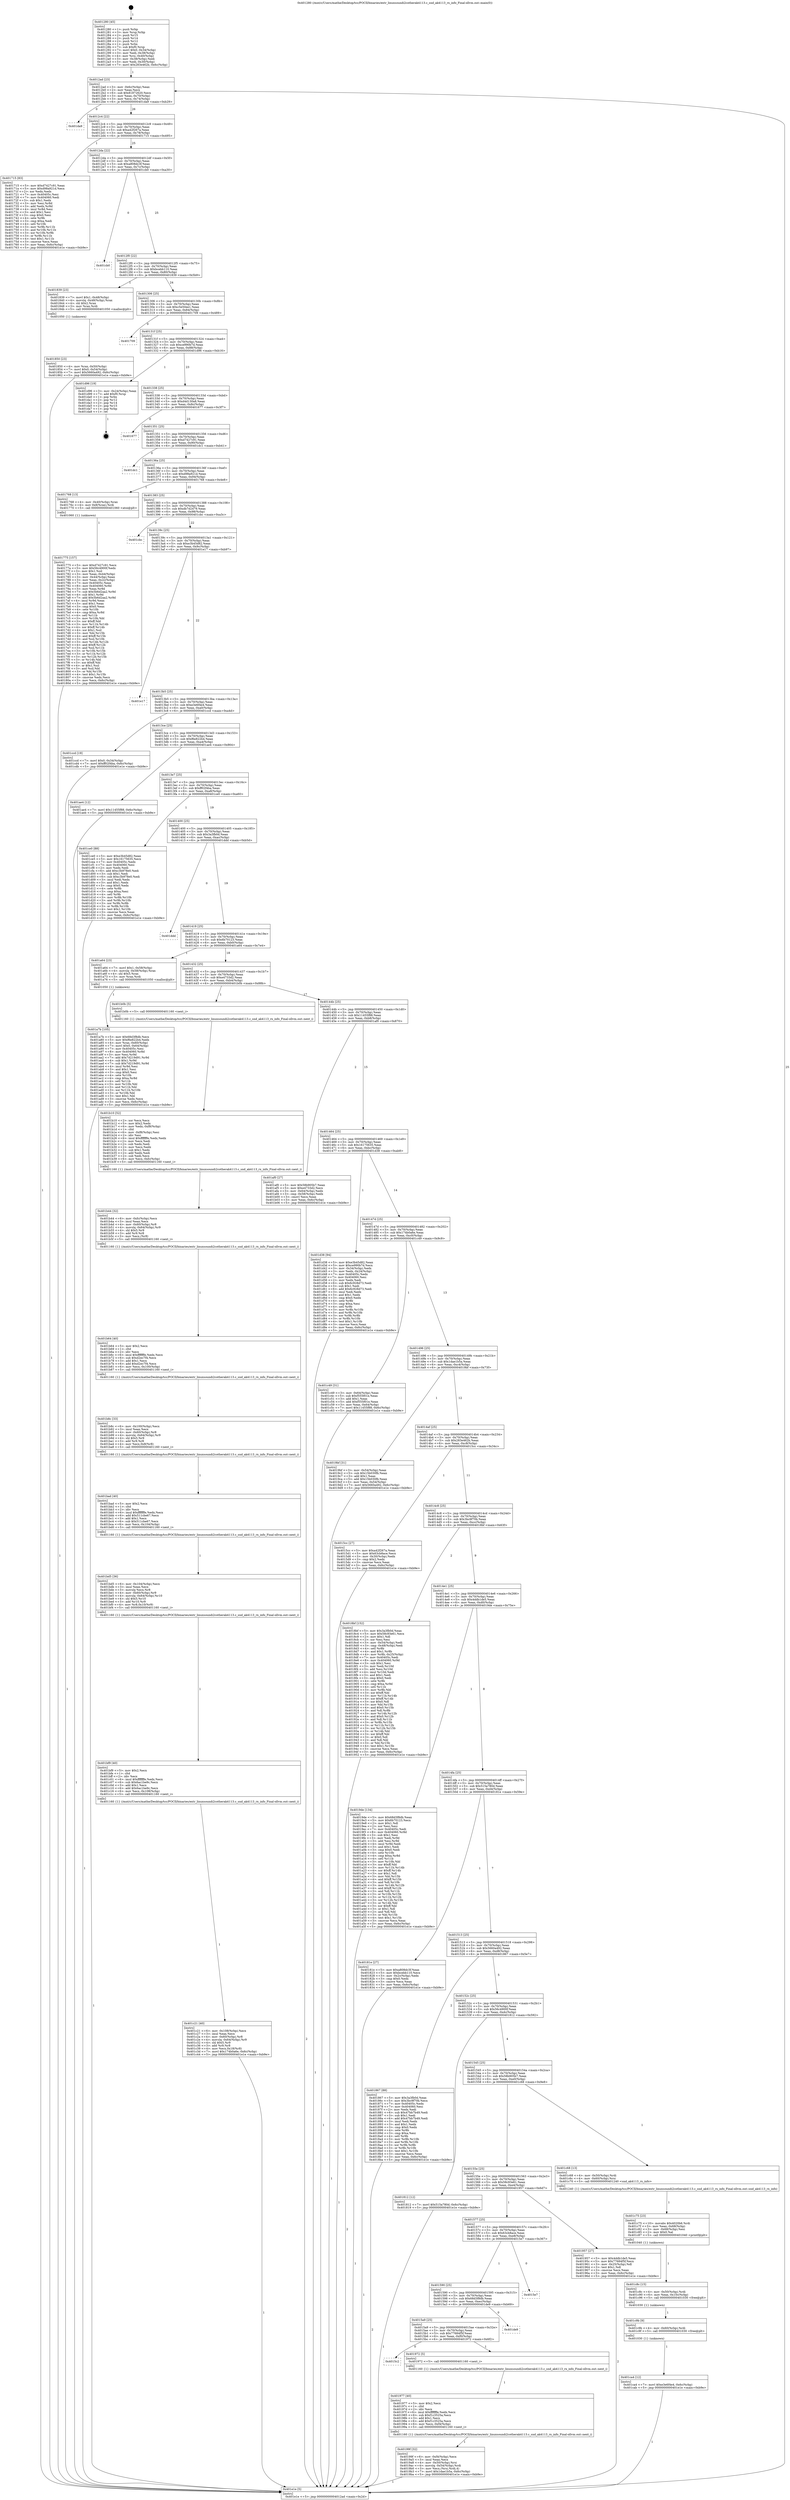 digraph "0x401280" {
  label = "0x401280 (/mnt/c/Users/mathe/Desktop/tcc/POCII/binaries/extr_linuxsoundi2cotherak4113.c_snd_ak4113_rx_info_Final-ollvm.out::main(0))"
  labelloc = "t"
  node[shape=record]

  Entry [label="",width=0.3,height=0.3,shape=circle,fillcolor=black,style=filled]
  "0x4012ad" [label="{
     0x4012ad [23]\l
     | [instrs]\l
     &nbsp;&nbsp;0x4012ad \<+3\>: mov -0x6c(%rbp),%eax\l
     &nbsp;&nbsp;0x4012b0 \<+2\>: mov %eax,%ecx\l
     &nbsp;&nbsp;0x4012b2 \<+6\>: sub $0x81872620,%ecx\l
     &nbsp;&nbsp;0x4012b8 \<+3\>: mov %eax,-0x70(%rbp)\l
     &nbsp;&nbsp;0x4012bb \<+3\>: mov %ecx,-0x74(%rbp)\l
     &nbsp;&nbsp;0x4012be \<+6\>: je 0000000000401da9 \<main+0xb29\>\l
  }"]
  "0x401da9" [label="{
     0x401da9\l
  }", style=dashed]
  "0x4012c4" [label="{
     0x4012c4 [22]\l
     | [instrs]\l
     &nbsp;&nbsp;0x4012c4 \<+5\>: jmp 00000000004012c9 \<main+0x49\>\l
     &nbsp;&nbsp;0x4012c9 \<+3\>: mov -0x70(%rbp),%eax\l
     &nbsp;&nbsp;0x4012cc \<+5\>: sub $0xa42f267a,%eax\l
     &nbsp;&nbsp;0x4012d1 \<+3\>: mov %eax,-0x78(%rbp)\l
     &nbsp;&nbsp;0x4012d4 \<+6\>: je 0000000000401715 \<main+0x495\>\l
  }"]
  Exit [label="",width=0.3,height=0.3,shape=circle,fillcolor=black,style=filled,peripheries=2]
  "0x401715" [label="{
     0x401715 [83]\l
     | [instrs]\l
     &nbsp;&nbsp;0x401715 \<+5\>: mov $0xd7427c91,%eax\l
     &nbsp;&nbsp;0x40171a \<+5\>: mov $0xd98a921d,%ecx\l
     &nbsp;&nbsp;0x40171f \<+2\>: xor %edx,%edx\l
     &nbsp;&nbsp;0x401721 \<+7\>: mov 0x40405c,%esi\l
     &nbsp;&nbsp;0x401728 \<+7\>: mov 0x404060,%edi\l
     &nbsp;&nbsp;0x40172f \<+3\>: sub $0x1,%edx\l
     &nbsp;&nbsp;0x401732 \<+3\>: mov %esi,%r8d\l
     &nbsp;&nbsp;0x401735 \<+3\>: add %edx,%r8d\l
     &nbsp;&nbsp;0x401738 \<+4\>: imul %r8d,%esi\l
     &nbsp;&nbsp;0x40173c \<+3\>: and $0x1,%esi\l
     &nbsp;&nbsp;0x40173f \<+3\>: cmp $0x0,%esi\l
     &nbsp;&nbsp;0x401742 \<+4\>: sete %r9b\l
     &nbsp;&nbsp;0x401746 \<+3\>: cmp $0xa,%edi\l
     &nbsp;&nbsp;0x401749 \<+4\>: setl %r10b\l
     &nbsp;&nbsp;0x40174d \<+3\>: mov %r9b,%r11b\l
     &nbsp;&nbsp;0x401750 \<+3\>: and %r10b,%r11b\l
     &nbsp;&nbsp;0x401753 \<+3\>: xor %r10b,%r9b\l
     &nbsp;&nbsp;0x401756 \<+3\>: or %r9b,%r11b\l
     &nbsp;&nbsp;0x401759 \<+4\>: test $0x1,%r11b\l
     &nbsp;&nbsp;0x40175d \<+3\>: cmovne %ecx,%eax\l
     &nbsp;&nbsp;0x401760 \<+3\>: mov %eax,-0x6c(%rbp)\l
     &nbsp;&nbsp;0x401763 \<+5\>: jmp 0000000000401e1e \<main+0xb9e\>\l
  }"]
  "0x4012da" [label="{
     0x4012da [22]\l
     | [instrs]\l
     &nbsp;&nbsp;0x4012da \<+5\>: jmp 00000000004012df \<main+0x5f\>\l
     &nbsp;&nbsp;0x4012df \<+3\>: mov -0x70(%rbp),%eax\l
     &nbsp;&nbsp;0x4012e2 \<+5\>: sub $0xa808dc3f,%eax\l
     &nbsp;&nbsp;0x4012e7 \<+3\>: mov %eax,-0x7c(%rbp)\l
     &nbsp;&nbsp;0x4012ea \<+6\>: je 0000000000401cb0 \<main+0xa30\>\l
  }"]
  "0x401ca4" [label="{
     0x401ca4 [12]\l
     | [instrs]\l
     &nbsp;&nbsp;0x401ca4 \<+7\>: movl $0xe3e6f4e4,-0x6c(%rbp)\l
     &nbsp;&nbsp;0x401cab \<+5\>: jmp 0000000000401e1e \<main+0xb9e\>\l
  }"]
  "0x401cb0" [label="{
     0x401cb0\l
  }", style=dashed]
  "0x4012f0" [label="{
     0x4012f0 [22]\l
     | [instrs]\l
     &nbsp;&nbsp;0x4012f0 \<+5\>: jmp 00000000004012f5 \<main+0x75\>\l
     &nbsp;&nbsp;0x4012f5 \<+3\>: mov -0x70(%rbp),%eax\l
     &nbsp;&nbsp;0x4012f8 \<+5\>: sub $0xbcebb110,%eax\l
     &nbsp;&nbsp;0x4012fd \<+3\>: mov %eax,-0x80(%rbp)\l
     &nbsp;&nbsp;0x401300 \<+6\>: je 0000000000401839 \<main+0x5b9\>\l
  }"]
  "0x401c9b" [label="{
     0x401c9b [9]\l
     | [instrs]\l
     &nbsp;&nbsp;0x401c9b \<+4\>: mov -0x60(%rbp),%rdi\l
     &nbsp;&nbsp;0x401c9f \<+5\>: call 0000000000401030 \<free@plt\>\l
     | [calls]\l
     &nbsp;&nbsp;0x401030 \{1\} (unknown)\l
  }"]
  "0x401839" [label="{
     0x401839 [23]\l
     | [instrs]\l
     &nbsp;&nbsp;0x401839 \<+7\>: movl $0x1,-0x48(%rbp)\l
     &nbsp;&nbsp;0x401840 \<+4\>: movslq -0x48(%rbp),%rax\l
     &nbsp;&nbsp;0x401844 \<+4\>: shl $0x2,%rax\l
     &nbsp;&nbsp;0x401848 \<+3\>: mov %rax,%rdi\l
     &nbsp;&nbsp;0x40184b \<+5\>: call 0000000000401050 \<malloc@plt\>\l
     | [calls]\l
     &nbsp;&nbsp;0x401050 \{1\} (unknown)\l
  }"]
  "0x401306" [label="{
     0x401306 [25]\l
     | [instrs]\l
     &nbsp;&nbsp;0x401306 \<+5\>: jmp 000000000040130b \<main+0x8b\>\l
     &nbsp;&nbsp;0x40130b \<+3\>: mov -0x70(%rbp),%eax\l
     &nbsp;&nbsp;0x40130e \<+5\>: sub $0xc5e50ee1,%eax\l
     &nbsp;&nbsp;0x401313 \<+6\>: mov %eax,-0x84(%rbp)\l
     &nbsp;&nbsp;0x401319 \<+6\>: je 0000000000401709 \<main+0x489\>\l
  }"]
  "0x401c8c" [label="{
     0x401c8c [15]\l
     | [instrs]\l
     &nbsp;&nbsp;0x401c8c \<+4\>: mov -0x50(%rbp),%rdi\l
     &nbsp;&nbsp;0x401c90 \<+6\>: mov %eax,-0x10c(%rbp)\l
     &nbsp;&nbsp;0x401c96 \<+5\>: call 0000000000401030 \<free@plt\>\l
     | [calls]\l
     &nbsp;&nbsp;0x401030 \{1\} (unknown)\l
  }"]
  "0x401709" [label="{
     0x401709\l
  }", style=dashed]
  "0x40131f" [label="{
     0x40131f [25]\l
     | [instrs]\l
     &nbsp;&nbsp;0x40131f \<+5\>: jmp 0000000000401324 \<main+0xa4\>\l
     &nbsp;&nbsp;0x401324 \<+3\>: mov -0x70(%rbp),%eax\l
     &nbsp;&nbsp;0x401327 \<+5\>: sub $0xce990b7d,%eax\l
     &nbsp;&nbsp;0x40132c \<+6\>: mov %eax,-0x88(%rbp)\l
     &nbsp;&nbsp;0x401332 \<+6\>: je 0000000000401d96 \<main+0xb16\>\l
  }"]
  "0x401c75" [label="{
     0x401c75 [23]\l
     | [instrs]\l
     &nbsp;&nbsp;0x401c75 \<+10\>: movabs $0x4020b6,%rdi\l
     &nbsp;&nbsp;0x401c7f \<+3\>: mov %eax,-0x68(%rbp)\l
     &nbsp;&nbsp;0x401c82 \<+3\>: mov -0x68(%rbp),%esi\l
     &nbsp;&nbsp;0x401c85 \<+2\>: mov $0x0,%al\l
     &nbsp;&nbsp;0x401c87 \<+5\>: call 0000000000401040 \<printf@plt\>\l
     | [calls]\l
     &nbsp;&nbsp;0x401040 \{1\} (unknown)\l
  }"]
  "0x401d96" [label="{
     0x401d96 [19]\l
     | [instrs]\l
     &nbsp;&nbsp;0x401d96 \<+3\>: mov -0x24(%rbp),%eax\l
     &nbsp;&nbsp;0x401d99 \<+7\>: add $0xf0,%rsp\l
     &nbsp;&nbsp;0x401da0 \<+1\>: pop %rbx\l
     &nbsp;&nbsp;0x401da1 \<+2\>: pop %r12\l
     &nbsp;&nbsp;0x401da3 \<+2\>: pop %r14\l
     &nbsp;&nbsp;0x401da5 \<+2\>: pop %r15\l
     &nbsp;&nbsp;0x401da7 \<+1\>: pop %rbp\l
     &nbsp;&nbsp;0x401da8 \<+1\>: ret\l
  }"]
  "0x401338" [label="{
     0x401338 [25]\l
     | [instrs]\l
     &nbsp;&nbsp;0x401338 \<+5\>: jmp 000000000040133d \<main+0xbd\>\l
     &nbsp;&nbsp;0x40133d \<+3\>: mov -0x70(%rbp),%eax\l
     &nbsp;&nbsp;0x401340 \<+5\>: sub $0xd4d130a8,%eax\l
     &nbsp;&nbsp;0x401345 \<+6\>: mov %eax,-0x8c(%rbp)\l
     &nbsp;&nbsp;0x40134b \<+6\>: je 0000000000401677 \<main+0x3f7\>\l
  }"]
  "0x401c21" [label="{
     0x401c21 [40]\l
     | [instrs]\l
     &nbsp;&nbsp;0x401c21 \<+6\>: mov -0x108(%rbp),%ecx\l
     &nbsp;&nbsp;0x401c27 \<+3\>: imul %eax,%ecx\l
     &nbsp;&nbsp;0x401c2a \<+4\>: mov -0x60(%rbp),%r8\l
     &nbsp;&nbsp;0x401c2e \<+4\>: movslq -0x64(%rbp),%r9\l
     &nbsp;&nbsp;0x401c32 \<+4\>: shl $0x5,%r9\l
     &nbsp;&nbsp;0x401c36 \<+3\>: add %r9,%r8\l
     &nbsp;&nbsp;0x401c39 \<+4\>: mov %ecx,0x18(%r8)\l
     &nbsp;&nbsp;0x401c3d \<+7\>: movl $0x174b0a6e,-0x6c(%rbp)\l
     &nbsp;&nbsp;0x401c44 \<+5\>: jmp 0000000000401e1e \<main+0xb9e\>\l
  }"]
  "0x401677" [label="{
     0x401677\l
  }", style=dashed]
  "0x401351" [label="{
     0x401351 [25]\l
     | [instrs]\l
     &nbsp;&nbsp;0x401351 \<+5\>: jmp 0000000000401356 \<main+0xd6\>\l
     &nbsp;&nbsp;0x401356 \<+3\>: mov -0x70(%rbp),%eax\l
     &nbsp;&nbsp;0x401359 \<+5\>: sub $0xd7427c91,%eax\l
     &nbsp;&nbsp;0x40135e \<+6\>: mov %eax,-0x90(%rbp)\l
     &nbsp;&nbsp;0x401364 \<+6\>: je 0000000000401dc1 \<main+0xb41\>\l
  }"]
  "0x401bf9" [label="{
     0x401bf9 [40]\l
     | [instrs]\l
     &nbsp;&nbsp;0x401bf9 \<+5\>: mov $0x2,%ecx\l
     &nbsp;&nbsp;0x401bfe \<+1\>: cltd\l
     &nbsp;&nbsp;0x401bff \<+2\>: idiv %ecx\l
     &nbsp;&nbsp;0x401c01 \<+6\>: imul $0xfffffffe,%edx,%ecx\l
     &nbsp;&nbsp;0x401c07 \<+6\>: sub $0x6ac1be9c,%ecx\l
     &nbsp;&nbsp;0x401c0d \<+3\>: add $0x1,%ecx\l
     &nbsp;&nbsp;0x401c10 \<+6\>: add $0x6ac1be9c,%ecx\l
     &nbsp;&nbsp;0x401c16 \<+6\>: mov %ecx,-0x108(%rbp)\l
     &nbsp;&nbsp;0x401c1c \<+5\>: call 0000000000401160 \<next_i\>\l
     | [calls]\l
     &nbsp;&nbsp;0x401160 \{1\} (/mnt/c/Users/mathe/Desktop/tcc/POCII/binaries/extr_linuxsoundi2cotherak4113.c_snd_ak4113_rx_info_Final-ollvm.out::next_i)\l
  }"]
  "0x401dc1" [label="{
     0x401dc1\l
  }", style=dashed]
  "0x40136a" [label="{
     0x40136a [25]\l
     | [instrs]\l
     &nbsp;&nbsp;0x40136a \<+5\>: jmp 000000000040136f \<main+0xef\>\l
     &nbsp;&nbsp;0x40136f \<+3\>: mov -0x70(%rbp),%eax\l
     &nbsp;&nbsp;0x401372 \<+5\>: sub $0xd98a921d,%eax\l
     &nbsp;&nbsp;0x401377 \<+6\>: mov %eax,-0x94(%rbp)\l
     &nbsp;&nbsp;0x40137d \<+6\>: je 0000000000401768 \<main+0x4e8\>\l
  }"]
  "0x401bd5" [label="{
     0x401bd5 [36]\l
     | [instrs]\l
     &nbsp;&nbsp;0x401bd5 \<+6\>: mov -0x104(%rbp),%ecx\l
     &nbsp;&nbsp;0x401bdb \<+3\>: imul %eax,%ecx\l
     &nbsp;&nbsp;0x401bde \<+3\>: movslq %ecx,%r8\l
     &nbsp;&nbsp;0x401be1 \<+4\>: mov -0x60(%rbp),%r9\l
     &nbsp;&nbsp;0x401be5 \<+4\>: movslq -0x64(%rbp),%r10\l
     &nbsp;&nbsp;0x401be9 \<+4\>: shl $0x5,%r10\l
     &nbsp;&nbsp;0x401bed \<+3\>: add %r10,%r9\l
     &nbsp;&nbsp;0x401bf0 \<+4\>: mov %r8,0x10(%r9)\l
     &nbsp;&nbsp;0x401bf4 \<+5\>: call 0000000000401160 \<next_i\>\l
     | [calls]\l
     &nbsp;&nbsp;0x401160 \{1\} (/mnt/c/Users/mathe/Desktop/tcc/POCII/binaries/extr_linuxsoundi2cotherak4113.c_snd_ak4113_rx_info_Final-ollvm.out::next_i)\l
  }"]
  "0x401768" [label="{
     0x401768 [13]\l
     | [instrs]\l
     &nbsp;&nbsp;0x401768 \<+4\>: mov -0x40(%rbp),%rax\l
     &nbsp;&nbsp;0x40176c \<+4\>: mov 0x8(%rax),%rdi\l
     &nbsp;&nbsp;0x401770 \<+5\>: call 0000000000401060 \<atoi@plt\>\l
     | [calls]\l
     &nbsp;&nbsp;0x401060 \{1\} (unknown)\l
  }"]
  "0x401383" [label="{
     0x401383 [25]\l
     | [instrs]\l
     &nbsp;&nbsp;0x401383 \<+5\>: jmp 0000000000401388 \<main+0x108\>\l
     &nbsp;&nbsp;0x401388 \<+3\>: mov -0x70(%rbp),%eax\l
     &nbsp;&nbsp;0x40138b \<+5\>: sub $0xdb7d2479,%eax\l
     &nbsp;&nbsp;0x401390 \<+6\>: mov %eax,-0x98(%rbp)\l
     &nbsp;&nbsp;0x401396 \<+6\>: je 0000000000401cbc \<main+0xa3c\>\l
  }"]
  "0x401bad" [label="{
     0x401bad [40]\l
     | [instrs]\l
     &nbsp;&nbsp;0x401bad \<+5\>: mov $0x2,%ecx\l
     &nbsp;&nbsp;0x401bb2 \<+1\>: cltd\l
     &nbsp;&nbsp;0x401bb3 \<+2\>: idiv %ecx\l
     &nbsp;&nbsp;0x401bb5 \<+6\>: imul $0xfffffffe,%edx,%ecx\l
     &nbsp;&nbsp;0x401bbb \<+6\>: add $0x511cbe67,%ecx\l
     &nbsp;&nbsp;0x401bc1 \<+3\>: add $0x1,%ecx\l
     &nbsp;&nbsp;0x401bc4 \<+6\>: sub $0x511cbe67,%ecx\l
     &nbsp;&nbsp;0x401bca \<+6\>: mov %ecx,-0x104(%rbp)\l
     &nbsp;&nbsp;0x401bd0 \<+5\>: call 0000000000401160 \<next_i\>\l
     | [calls]\l
     &nbsp;&nbsp;0x401160 \{1\} (/mnt/c/Users/mathe/Desktop/tcc/POCII/binaries/extr_linuxsoundi2cotherak4113.c_snd_ak4113_rx_info_Final-ollvm.out::next_i)\l
  }"]
  "0x401cbc" [label="{
     0x401cbc\l
  }", style=dashed]
  "0x40139c" [label="{
     0x40139c [25]\l
     | [instrs]\l
     &nbsp;&nbsp;0x40139c \<+5\>: jmp 00000000004013a1 \<main+0x121\>\l
     &nbsp;&nbsp;0x4013a1 \<+3\>: mov -0x70(%rbp),%eax\l
     &nbsp;&nbsp;0x4013a4 \<+5\>: sub $0xe3b45d82,%eax\l
     &nbsp;&nbsp;0x4013a9 \<+6\>: mov %eax,-0x9c(%rbp)\l
     &nbsp;&nbsp;0x4013af \<+6\>: je 0000000000401e17 \<main+0xb97\>\l
  }"]
  "0x401b8c" [label="{
     0x401b8c [33]\l
     | [instrs]\l
     &nbsp;&nbsp;0x401b8c \<+6\>: mov -0x100(%rbp),%ecx\l
     &nbsp;&nbsp;0x401b92 \<+3\>: imul %eax,%ecx\l
     &nbsp;&nbsp;0x401b95 \<+4\>: mov -0x60(%rbp),%r8\l
     &nbsp;&nbsp;0x401b99 \<+4\>: movslq -0x64(%rbp),%r9\l
     &nbsp;&nbsp;0x401b9d \<+4\>: shl $0x5,%r9\l
     &nbsp;&nbsp;0x401ba1 \<+3\>: add %r9,%r8\l
     &nbsp;&nbsp;0x401ba4 \<+4\>: mov %ecx,0x8(%r8)\l
     &nbsp;&nbsp;0x401ba8 \<+5\>: call 0000000000401160 \<next_i\>\l
     | [calls]\l
     &nbsp;&nbsp;0x401160 \{1\} (/mnt/c/Users/mathe/Desktop/tcc/POCII/binaries/extr_linuxsoundi2cotherak4113.c_snd_ak4113_rx_info_Final-ollvm.out::next_i)\l
  }"]
  "0x401e17" [label="{
     0x401e17\l
  }", style=dashed]
  "0x4013b5" [label="{
     0x4013b5 [25]\l
     | [instrs]\l
     &nbsp;&nbsp;0x4013b5 \<+5\>: jmp 00000000004013ba \<main+0x13a\>\l
     &nbsp;&nbsp;0x4013ba \<+3\>: mov -0x70(%rbp),%eax\l
     &nbsp;&nbsp;0x4013bd \<+5\>: sub $0xe3e6f4e4,%eax\l
     &nbsp;&nbsp;0x4013c2 \<+6\>: mov %eax,-0xa0(%rbp)\l
     &nbsp;&nbsp;0x4013c8 \<+6\>: je 0000000000401ccd \<main+0xa4d\>\l
  }"]
  "0x401b64" [label="{
     0x401b64 [40]\l
     | [instrs]\l
     &nbsp;&nbsp;0x401b64 \<+5\>: mov $0x2,%ecx\l
     &nbsp;&nbsp;0x401b69 \<+1\>: cltd\l
     &nbsp;&nbsp;0x401b6a \<+2\>: idiv %ecx\l
     &nbsp;&nbsp;0x401b6c \<+6\>: imul $0xfffffffe,%edx,%ecx\l
     &nbsp;&nbsp;0x401b72 \<+6\>: sub $0xd2ec7f4,%ecx\l
     &nbsp;&nbsp;0x401b78 \<+3\>: add $0x1,%ecx\l
     &nbsp;&nbsp;0x401b7b \<+6\>: add $0xd2ec7f4,%ecx\l
     &nbsp;&nbsp;0x401b81 \<+6\>: mov %ecx,-0x100(%rbp)\l
     &nbsp;&nbsp;0x401b87 \<+5\>: call 0000000000401160 \<next_i\>\l
     | [calls]\l
     &nbsp;&nbsp;0x401160 \{1\} (/mnt/c/Users/mathe/Desktop/tcc/POCII/binaries/extr_linuxsoundi2cotherak4113.c_snd_ak4113_rx_info_Final-ollvm.out::next_i)\l
  }"]
  "0x401ccd" [label="{
     0x401ccd [19]\l
     | [instrs]\l
     &nbsp;&nbsp;0x401ccd \<+7\>: movl $0x0,-0x34(%rbp)\l
     &nbsp;&nbsp;0x401cd4 \<+7\>: movl $0xff02f4ba,-0x6c(%rbp)\l
     &nbsp;&nbsp;0x401cdb \<+5\>: jmp 0000000000401e1e \<main+0xb9e\>\l
  }"]
  "0x4013ce" [label="{
     0x4013ce [25]\l
     | [instrs]\l
     &nbsp;&nbsp;0x4013ce \<+5\>: jmp 00000000004013d3 \<main+0x153\>\l
     &nbsp;&nbsp;0x4013d3 \<+3\>: mov -0x70(%rbp),%eax\l
     &nbsp;&nbsp;0x4013d6 \<+5\>: sub $0xf6e822b4,%eax\l
     &nbsp;&nbsp;0x4013db \<+6\>: mov %eax,-0xa4(%rbp)\l
     &nbsp;&nbsp;0x4013e1 \<+6\>: je 0000000000401ae4 \<main+0x864\>\l
  }"]
  "0x401b44" [label="{
     0x401b44 [32]\l
     | [instrs]\l
     &nbsp;&nbsp;0x401b44 \<+6\>: mov -0xfc(%rbp),%ecx\l
     &nbsp;&nbsp;0x401b4a \<+3\>: imul %eax,%ecx\l
     &nbsp;&nbsp;0x401b4d \<+4\>: mov -0x60(%rbp),%r8\l
     &nbsp;&nbsp;0x401b51 \<+4\>: movslq -0x64(%rbp),%r9\l
     &nbsp;&nbsp;0x401b55 \<+4\>: shl $0x5,%r9\l
     &nbsp;&nbsp;0x401b59 \<+3\>: add %r9,%r8\l
     &nbsp;&nbsp;0x401b5c \<+3\>: mov %ecx,(%r8)\l
     &nbsp;&nbsp;0x401b5f \<+5\>: call 0000000000401160 \<next_i\>\l
     | [calls]\l
     &nbsp;&nbsp;0x401160 \{1\} (/mnt/c/Users/mathe/Desktop/tcc/POCII/binaries/extr_linuxsoundi2cotherak4113.c_snd_ak4113_rx_info_Final-ollvm.out::next_i)\l
  }"]
  "0x401ae4" [label="{
     0x401ae4 [12]\l
     | [instrs]\l
     &nbsp;&nbsp;0x401ae4 \<+7\>: movl $0x11455f88,-0x6c(%rbp)\l
     &nbsp;&nbsp;0x401aeb \<+5\>: jmp 0000000000401e1e \<main+0xb9e\>\l
  }"]
  "0x4013e7" [label="{
     0x4013e7 [25]\l
     | [instrs]\l
     &nbsp;&nbsp;0x4013e7 \<+5\>: jmp 00000000004013ec \<main+0x16c\>\l
     &nbsp;&nbsp;0x4013ec \<+3\>: mov -0x70(%rbp),%eax\l
     &nbsp;&nbsp;0x4013ef \<+5\>: sub $0xff02f4ba,%eax\l
     &nbsp;&nbsp;0x4013f4 \<+6\>: mov %eax,-0xa8(%rbp)\l
     &nbsp;&nbsp;0x4013fa \<+6\>: je 0000000000401ce0 \<main+0xa60\>\l
  }"]
  "0x401b10" [label="{
     0x401b10 [52]\l
     | [instrs]\l
     &nbsp;&nbsp;0x401b10 \<+2\>: xor %ecx,%ecx\l
     &nbsp;&nbsp;0x401b12 \<+5\>: mov $0x2,%edx\l
     &nbsp;&nbsp;0x401b17 \<+6\>: mov %edx,-0xf8(%rbp)\l
     &nbsp;&nbsp;0x401b1d \<+1\>: cltd\l
     &nbsp;&nbsp;0x401b1e \<+6\>: mov -0xf8(%rbp),%esi\l
     &nbsp;&nbsp;0x401b24 \<+2\>: idiv %esi\l
     &nbsp;&nbsp;0x401b26 \<+6\>: imul $0xfffffffe,%edx,%edx\l
     &nbsp;&nbsp;0x401b2c \<+2\>: mov %ecx,%edi\l
     &nbsp;&nbsp;0x401b2e \<+2\>: sub %edx,%edi\l
     &nbsp;&nbsp;0x401b30 \<+2\>: mov %ecx,%edx\l
     &nbsp;&nbsp;0x401b32 \<+3\>: sub $0x1,%edx\l
     &nbsp;&nbsp;0x401b35 \<+2\>: add %edx,%edi\l
     &nbsp;&nbsp;0x401b37 \<+2\>: sub %edi,%ecx\l
     &nbsp;&nbsp;0x401b39 \<+6\>: mov %ecx,-0xfc(%rbp)\l
     &nbsp;&nbsp;0x401b3f \<+5\>: call 0000000000401160 \<next_i\>\l
     | [calls]\l
     &nbsp;&nbsp;0x401160 \{1\} (/mnt/c/Users/mathe/Desktop/tcc/POCII/binaries/extr_linuxsoundi2cotherak4113.c_snd_ak4113_rx_info_Final-ollvm.out::next_i)\l
  }"]
  "0x401ce0" [label="{
     0x401ce0 [88]\l
     | [instrs]\l
     &nbsp;&nbsp;0x401ce0 \<+5\>: mov $0xe3b45d82,%eax\l
     &nbsp;&nbsp;0x401ce5 \<+5\>: mov $0x16175635,%ecx\l
     &nbsp;&nbsp;0x401cea \<+7\>: mov 0x40405c,%edx\l
     &nbsp;&nbsp;0x401cf1 \<+7\>: mov 0x404060,%esi\l
     &nbsp;&nbsp;0x401cf8 \<+2\>: mov %edx,%edi\l
     &nbsp;&nbsp;0x401cfa \<+6\>: add $0xc3b978e0,%edi\l
     &nbsp;&nbsp;0x401d00 \<+3\>: sub $0x1,%edi\l
     &nbsp;&nbsp;0x401d03 \<+6\>: sub $0xc3b978e0,%edi\l
     &nbsp;&nbsp;0x401d09 \<+3\>: imul %edi,%edx\l
     &nbsp;&nbsp;0x401d0c \<+3\>: and $0x1,%edx\l
     &nbsp;&nbsp;0x401d0f \<+3\>: cmp $0x0,%edx\l
     &nbsp;&nbsp;0x401d12 \<+4\>: sete %r8b\l
     &nbsp;&nbsp;0x401d16 \<+3\>: cmp $0xa,%esi\l
     &nbsp;&nbsp;0x401d19 \<+4\>: setl %r9b\l
     &nbsp;&nbsp;0x401d1d \<+3\>: mov %r8b,%r10b\l
     &nbsp;&nbsp;0x401d20 \<+3\>: and %r9b,%r10b\l
     &nbsp;&nbsp;0x401d23 \<+3\>: xor %r9b,%r8b\l
     &nbsp;&nbsp;0x401d26 \<+3\>: or %r8b,%r10b\l
     &nbsp;&nbsp;0x401d29 \<+4\>: test $0x1,%r10b\l
     &nbsp;&nbsp;0x401d2d \<+3\>: cmovne %ecx,%eax\l
     &nbsp;&nbsp;0x401d30 \<+3\>: mov %eax,-0x6c(%rbp)\l
     &nbsp;&nbsp;0x401d33 \<+5\>: jmp 0000000000401e1e \<main+0xb9e\>\l
  }"]
  "0x401400" [label="{
     0x401400 [25]\l
     | [instrs]\l
     &nbsp;&nbsp;0x401400 \<+5\>: jmp 0000000000401405 \<main+0x185\>\l
     &nbsp;&nbsp;0x401405 \<+3\>: mov -0x70(%rbp),%eax\l
     &nbsp;&nbsp;0x401408 \<+5\>: sub $0x3a3fb0d,%eax\l
     &nbsp;&nbsp;0x40140d \<+6\>: mov %eax,-0xac(%rbp)\l
     &nbsp;&nbsp;0x401413 \<+6\>: je 0000000000401ddd \<main+0xb5d\>\l
  }"]
  "0x401a7b" [label="{
     0x401a7b [105]\l
     | [instrs]\l
     &nbsp;&nbsp;0x401a7b \<+5\>: mov $0x68d3f8db,%ecx\l
     &nbsp;&nbsp;0x401a80 \<+5\>: mov $0xf6e822b4,%edx\l
     &nbsp;&nbsp;0x401a85 \<+4\>: mov %rax,-0x60(%rbp)\l
     &nbsp;&nbsp;0x401a89 \<+7\>: movl $0x0,-0x64(%rbp)\l
     &nbsp;&nbsp;0x401a90 \<+7\>: mov 0x40405c,%esi\l
     &nbsp;&nbsp;0x401a97 \<+8\>: mov 0x404060,%r8d\l
     &nbsp;&nbsp;0x401a9f \<+3\>: mov %esi,%r9d\l
     &nbsp;&nbsp;0x401aa2 \<+7\>: add $0x7d219d91,%r9d\l
     &nbsp;&nbsp;0x401aa9 \<+4\>: sub $0x1,%r9d\l
     &nbsp;&nbsp;0x401aad \<+7\>: sub $0x7d219d91,%r9d\l
     &nbsp;&nbsp;0x401ab4 \<+4\>: imul %r9d,%esi\l
     &nbsp;&nbsp;0x401ab8 \<+3\>: and $0x1,%esi\l
     &nbsp;&nbsp;0x401abb \<+3\>: cmp $0x0,%esi\l
     &nbsp;&nbsp;0x401abe \<+4\>: sete %r10b\l
     &nbsp;&nbsp;0x401ac2 \<+4\>: cmp $0xa,%r8d\l
     &nbsp;&nbsp;0x401ac6 \<+4\>: setl %r11b\l
     &nbsp;&nbsp;0x401aca \<+3\>: mov %r10b,%bl\l
     &nbsp;&nbsp;0x401acd \<+3\>: and %r11b,%bl\l
     &nbsp;&nbsp;0x401ad0 \<+3\>: xor %r11b,%r10b\l
     &nbsp;&nbsp;0x401ad3 \<+3\>: or %r10b,%bl\l
     &nbsp;&nbsp;0x401ad6 \<+3\>: test $0x1,%bl\l
     &nbsp;&nbsp;0x401ad9 \<+3\>: cmovne %edx,%ecx\l
     &nbsp;&nbsp;0x401adc \<+3\>: mov %ecx,-0x6c(%rbp)\l
     &nbsp;&nbsp;0x401adf \<+5\>: jmp 0000000000401e1e \<main+0xb9e\>\l
  }"]
  "0x401ddd" [label="{
     0x401ddd\l
  }", style=dashed]
  "0x401419" [label="{
     0x401419 [25]\l
     | [instrs]\l
     &nbsp;&nbsp;0x401419 \<+5\>: jmp 000000000040141e \<main+0x19e\>\l
     &nbsp;&nbsp;0x40141e \<+3\>: mov -0x70(%rbp),%eax\l
     &nbsp;&nbsp;0x401421 \<+5\>: sub $0x6b70123,%eax\l
     &nbsp;&nbsp;0x401426 \<+6\>: mov %eax,-0xb0(%rbp)\l
     &nbsp;&nbsp;0x40142c \<+6\>: je 0000000000401a64 \<main+0x7e4\>\l
  }"]
  "0x40199f" [label="{
     0x40199f [32]\l
     | [instrs]\l
     &nbsp;&nbsp;0x40199f \<+6\>: mov -0xf4(%rbp),%ecx\l
     &nbsp;&nbsp;0x4019a5 \<+3\>: imul %eax,%ecx\l
     &nbsp;&nbsp;0x4019a8 \<+4\>: mov -0x50(%rbp),%rsi\l
     &nbsp;&nbsp;0x4019ac \<+4\>: movslq -0x54(%rbp),%rdi\l
     &nbsp;&nbsp;0x4019b0 \<+3\>: mov %ecx,(%rsi,%rdi,4)\l
     &nbsp;&nbsp;0x4019b3 \<+7\>: movl $0x1dae1b5a,-0x6c(%rbp)\l
     &nbsp;&nbsp;0x4019ba \<+5\>: jmp 0000000000401e1e \<main+0xb9e\>\l
  }"]
  "0x401a64" [label="{
     0x401a64 [23]\l
     | [instrs]\l
     &nbsp;&nbsp;0x401a64 \<+7\>: movl $0x1,-0x58(%rbp)\l
     &nbsp;&nbsp;0x401a6b \<+4\>: movslq -0x58(%rbp),%rax\l
     &nbsp;&nbsp;0x401a6f \<+4\>: shl $0x5,%rax\l
     &nbsp;&nbsp;0x401a73 \<+3\>: mov %rax,%rdi\l
     &nbsp;&nbsp;0x401a76 \<+5\>: call 0000000000401050 \<malloc@plt\>\l
     | [calls]\l
     &nbsp;&nbsp;0x401050 \{1\} (unknown)\l
  }"]
  "0x401432" [label="{
     0x401432 [25]\l
     | [instrs]\l
     &nbsp;&nbsp;0x401432 \<+5\>: jmp 0000000000401437 \<main+0x1b7\>\l
     &nbsp;&nbsp;0x401437 \<+3\>: mov -0x70(%rbp),%eax\l
     &nbsp;&nbsp;0x40143a \<+5\>: sub $0xe4733d2,%eax\l
     &nbsp;&nbsp;0x40143f \<+6\>: mov %eax,-0xb4(%rbp)\l
     &nbsp;&nbsp;0x401445 \<+6\>: je 0000000000401b0b \<main+0x88b\>\l
  }"]
  "0x401977" [label="{
     0x401977 [40]\l
     | [instrs]\l
     &nbsp;&nbsp;0x401977 \<+5\>: mov $0x2,%ecx\l
     &nbsp;&nbsp;0x40197c \<+1\>: cltd\l
     &nbsp;&nbsp;0x40197d \<+2\>: idiv %ecx\l
     &nbsp;&nbsp;0x40197f \<+6\>: imul $0xfffffffe,%edx,%ecx\l
     &nbsp;&nbsp;0x401985 \<+6\>: sub $0xf1c3525a,%ecx\l
     &nbsp;&nbsp;0x40198b \<+3\>: add $0x1,%ecx\l
     &nbsp;&nbsp;0x40198e \<+6\>: add $0xf1c3525a,%ecx\l
     &nbsp;&nbsp;0x401994 \<+6\>: mov %ecx,-0xf4(%rbp)\l
     &nbsp;&nbsp;0x40199a \<+5\>: call 0000000000401160 \<next_i\>\l
     | [calls]\l
     &nbsp;&nbsp;0x401160 \{1\} (/mnt/c/Users/mathe/Desktop/tcc/POCII/binaries/extr_linuxsoundi2cotherak4113.c_snd_ak4113_rx_info_Final-ollvm.out::next_i)\l
  }"]
  "0x401b0b" [label="{
     0x401b0b [5]\l
     | [instrs]\l
     &nbsp;&nbsp;0x401b0b \<+5\>: call 0000000000401160 \<next_i\>\l
     | [calls]\l
     &nbsp;&nbsp;0x401160 \{1\} (/mnt/c/Users/mathe/Desktop/tcc/POCII/binaries/extr_linuxsoundi2cotherak4113.c_snd_ak4113_rx_info_Final-ollvm.out::next_i)\l
  }"]
  "0x40144b" [label="{
     0x40144b [25]\l
     | [instrs]\l
     &nbsp;&nbsp;0x40144b \<+5\>: jmp 0000000000401450 \<main+0x1d0\>\l
     &nbsp;&nbsp;0x401450 \<+3\>: mov -0x70(%rbp),%eax\l
     &nbsp;&nbsp;0x401453 \<+5\>: sub $0x11455f88,%eax\l
     &nbsp;&nbsp;0x401458 \<+6\>: mov %eax,-0xb8(%rbp)\l
     &nbsp;&nbsp;0x40145e \<+6\>: je 0000000000401af0 \<main+0x870\>\l
  }"]
  "0x4015c2" [label="{
     0x4015c2\l
  }", style=dashed]
  "0x401af0" [label="{
     0x401af0 [27]\l
     | [instrs]\l
     &nbsp;&nbsp;0x401af0 \<+5\>: mov $0x58b905b7,%eax\l
     &nbsp;&nbsp;0x401af5 \<+5\>: mov $0xe4733d2,%ecx\l
     &nbsp;&nbsp;0x401afa \<+3\>: mov -0x64(%rbp),%edx\l
     &nbsp;&nbsp;0x401afd \<+3\>: cmp -0x58(%rbp),%edx\l
     &nbsp;&nbsp;0x401b00 \<+3\>: cmovl %ecx,%eax\l
     &nbsp;&nbsp;0x401b03 \<+3\>: mov %eax,-0x6c(%rbp)\l
     &nbsp;&nbsp;0x401b06 \<+5\>: jmp 0000000000401e1e \<main+0xb9e\>\l
  }"]
  "0x401464" [label="{
     0x401464 [25]\l
     | [instrs]\l
     &nbsp;&nbsp;0x401464 \<+5\>: jmp 0000000000401469 \<main+0x1e9\>\l
     &nbsp;&nbsp;0x401469 \<+3\>: mov -0x70(%rbp),%eax\l
     &nbsp;&nbsp;0x40146c \<+5\>: sub $0x16175635,%eax\l
     &nbsp;&nbsp;0x401471 \<+6\>: mov %eax,-0xbc(%rbp)\l
     &nbsp;&nbsp;0x401477 \<+6\>: je 0000000000401d38 \<main+0xab8\>\l
  }"]
  "0x401972" [label="{
     0x401972 [5]\l
     | [instrs]\l
     &nbsp;&nbsp;0x401972 \<+5\>: call 0000000000401160 \<next_i\>\l
     | [calls]\l
     &nbsp;&nbsp;0x401160 \{1\} (/mnt/c/Users/mathe/Desktop/tcc/POCII/binaries/extr_linuxsoundi2cotherak4113.c_snd_ak4113_rx_info_Final-ollvm.out::next_i)\l
  }"]
  "0x401d38" [label="{
     0x401d38 [94]\l
     | [instrs]\l
     &nbsp;&nbsp;0x401d38 \<+5\>: mov $0xe3b45d82,%eax\l
     &nbsp;&nbsp;0x401d3d \<+5\>: mov $0xce990b7d,%ecx\l
     &nbsp;&nbsp;0x401d42 \<+3\>: mov -0x34(%rbp),%edx\l
     &nbsp;&nbsp;0x401d45 \<+3\>: mov %edx,-0x24(%rbp)\l
     &nbsp;&nbsp;0x401d48 \<+7\>: mov 0x40405c,%edx\l
     &nbsp;&nbsp;0x401d4f \<+7\>: mov 0x404060,%esi\l
     &nbsp;&nbsp;0x401d56 \<+2\>: mov %edx,%edi\l
     &nbsp;&nbsp;0x401d58 \<+6\>: sub $0x6c928d73,%edi\l
     &nbsp;&nbsp;0x401d5e \<+3\>: sub $0x1,%edi\l
     &nbsp;&nbsp;0x401d61 \<+6\>: add $0x6c928d73,%edi\l
     &nbsp;&nbsp;0x401d67 \<+3\>: imul %edi,%edx\l
     &nbsp;&nbsp;0x401d6a \<+3\>: and $0x1,%edx\l
     &nbsp;&nbsp;0x401d6d \<+3\>: cmp $0x0,%edx\l
     &nbsp;&nbsp;0x401d70 \<+4\>: sete %r8b\l
     &nbsp;&nbsp;0x401d74 \<+3\>: cmp $0xa,%esi\l
     &nbsp;&nbsp;0x401d77 \<+4\>: setl %r9b\l
     &nbsp;&nbsp;0x401d7b \<+3\>: mov %r8b,%r10b\l
     &nbsp;&nbsp;0x401d7e \<+3\>: and %r9b,%r10b\l
     &nbsp;&nbsp;0x401d81 \<+3\>: xor %r9b,%r8b\l
     &nbsp;&nbsp;0x401d84 \<+3\>: or %r8b,%r10b\l
     &nbsp;&nbsp;0x401d87 \<+4\>: test $0x1,%r10b\l
     &nbsp;&nbsp;0x401d8b \<+3\>: cmovne %ecx,%eax\l
     &nbsp;&nbsp;0x401d8e \<+3\>: mov %eax,-0x6c(%rbp)\l
     &nbsp;&nbsp;0x401d91 \<+5\>: jmp 0000000000401e1e \<main+0xb9e\>\l
  }"]
  "0x40147d" [label="{
     0x40147d [25]\l
     | [instrs]\l
     &nbsp;&nbsp;0x40147d \<+5\>: jmp 0000000000401482 \<main+0x202\>\l
     &nbsp;&nbsp;0x401482 \<+3\>: mov -0x70(%rbp),%eax\l
     &nbsp;&nbsp;0x401485 \<+5\>: sub $0x174b0a6e,%eax\l
     &nbsp;&nbsp;0x40148a \<+6\>: mov %eax,-0xc0(%rbp)\l
     &nbsp;&nbsp;0x401490 \<+6\>: je 0000000000401c49 \<main+0x9c9\>\l
  }"]
  "0x4015a9" [label="{
     0x4015a9 [25]\l
     | [instrs]\l
     &nbsp;&nbsp;0x4015a9 \<+5\>: jmp 00000000004015ae \<main+0x32e\>\l
     &nbsp;&nbsp;0x4015ae \<+3\>: mov -0x70(%rbp),%eax\l
     &nbsp;&nbsp;0x4015b1 \<+5\>: sub $0x77684f5f,%eax\l
     &nbsp;&nbsp;0x4015b6 \<+6\>: mov %eax,-0xf0(%rbp)\l
     &nbsp;&nbsp;0x4015bc \<+6\>: je 0000000000401972 \<main+0x6f2\>\l
  }"]
  "0x401c49" [label="{
     0x401c49 [31]\l
     | [instrs]\l
     &nbsp;&nbsp;0x401c49 \<+3\>: mov -0x64(%rbp),%eax\l
     &nbsp;&nbsp;0x401c4c \<+5\>: sub $0xf555f01e,%eax\l
     &nbsp;&nbsp;0x401c51 \<+3\>: add $0x1,%eax\l
     &nbsp;&nbsp;0x401c54 \<+5\>: add $0xf555f01e,%eax\l
     &nbsp;&nbsp;0x401c59 \<+3\>: mov %eax,-0x64(%rbp)\l
     &nbsp;&nbsp;0x401c5c \<+7\>: movl $0x11455f88,-0x6c(%rbp)\l
     &nbsp;&nbsp;0x401c63 \<+5\>: jmp 0000000000401e1e \<main+0xb9e\>\l
  }"]
  "0x401496" [label="{
     0x401496 [25]\l
     | [instrs]\l
     &nbsp;&nbsp;0x401496 \<+5\>: jmp 000000000040149b \<main+0x21b\>\l
     &nbsp;&nbsp;0x40149b \<+3\>: mov -0x70(%rbp),%eax\l
     &nbsp;&nbsp;0x40149e \<+5\>: sub $0x1dae1b5a,%eax\l
     &nbsp;&nbsp;0x4014a3 \<+6\>: mov %eax,-0xc4(%rbp)\l
     &nbsp;&nbsp;0x4014a9 \<+6\>: je 00000000004019bf \<main+0x73f\>\l
  }"]
  "0x401de9" [label="{
     0x401de9\l
  }", style=dashed]
  "0x4019bf" [label="{
     0x4019bf [31]\l
     | [instrs]\l
     &nbsp;&nbsp;0x4019bf \<+3\>: mov -0x54(%rbp),%eax\l
     &nbsp;&nbsp;0x4019c2 \<+5\>: sub $0x15b030fb,%eax\l
     &nbsp;&nbsp;0x4019c7 \<+3\>: add $0x1,%eax\l
     &nbsp;&nbsp;0x4019ca \<+5\>: add $0x15b030fb,%eax\l
     &nbsp;&nbsp;0x4019cf \<+3\>: mov %eax,-0x54(%rbp)\l
     &nbsp;&nbsp;0x4019d2 \<+7\>: movl $0x5660a492,-0x6c(%rbp)\l
     &nbsp;&nbsp;0x4019d9 \<+5\>: jmp 0000000000401e1e \<main+0xb9e\>\l
  }"]
  "0x4014af" [label="{
     0x4014af [25]\l
     | [instrs]\l
     &nbsp;&nbsp;0x4014af \<+5\>: jmp 00000000004014b4 \<main+0x234\>\l
     &nbsp;&nbsp;0x4014b4 \<+3\>: mov -0x70(%rbp),%eax\l
     &nbsp;&nbsp;0x4014b7 \<+5\>: sub $0x283e462b,%eax\l
     &nbsp;&nbsp;0x4014bc \<+6\>: mov %eax,-0xc8(%rbp)\l
     &nbsp;&nbsp;0x4014c2 \<+6\>: je 00000000004015cc \<main+0x34c\>\l
  }"]
  "0x401590" [label="{
     0x401590 [25]\l
     | [instrs]\l
     &nbsp;&nbsp;0x401590 \<+5\>: jmp 0000000000401595 \<main+0x315\>\l
     &nbsp;&nbsp;0x401595 \<+3\>: mov -0x70(%rbp),%eax\l
     &nbsp;&nbsp;0x401598 \<+5\>: sub $0x68d3f8db,%eax\l
     &nbsp;&nbsp;0x40159d \<+6\>: mov %eax,-0xec(%rbp)\l
     &nbsp;&nbsp;0x4015a3 \<+6\>: je 0000000000401de9 \<main+0xb69\>\l
  }"]
  "0x4015cc" [label="{
     0x4015cc [27]\l
     | [instrs]\l
     &nbsp;&nbsp;0x4015cc \<+5\>: mov $0xa42f267a,%eax\l
     &nbsp;&nbsp;0x4015d1 \<+5\>: mov $0x63cb8ace,%ecx\l
     &nbsp;&nbsp;0x4015d6 \<+3\>: mov -0x30(%rbp),%edx\l
     &nbsp;&nbsp;0x4015d9 \<+3\>: cmp $0x2,%edx\l
     &nbsp;&nbsp;0x4015dc \<+3\>: cmovne %ecx,%eax\l
     &nbsp;&nbsp;0x4015df \<+3\>: mov %eax,-0x6c(%rbp)\l
     &nbsp;&nbsp;0x4015e2 \<+5\>: jmp 0000000000401e1e \<main+0xb9e\>\l
  }"]
  "0x4014c8" [label="{
     0x4014c8 [25]\l
     | [instrs]\l
     &nbsp;&nbsp;0x4014c8 \<+5\>: jmp 00000000004014cd \<main+0x24d\>\l
     &nbsp;&nbsp;0x4014cd \<+3\>: mov -0x70(%rbp),%eax\l
     &nbsp;&nbsp;0x4014d0 \<+5\>: sub $0x3bc9f70b,%eax\l
     &nbsp;&nbsp;0x4014d5 \<+6\>: mov %eax,-0xcc(%rbp)\l
     &nbsp;&nbsp;0x4014db \<+6\>: je 00000000004018bf \<main+0x63f\>\l
  }"]
  "0x401e1e" [label="{
     0x401e1e [5]\l
     | [instrs]\l
     &nbsp;&nbsp;0x401e1e \<+5\>: jmp 00000000004012ad \<main+0x2d\>\l
  }"]
  "0x401280" [label="{
     0x401280 [45]\l
     | [instrs]\l
     &nbsp;&nbsp;0x401280 \<+1\>: push %rbp\l
     &nbsp;&nbsp;0x401281 \<+3\>: mov %rsp,%rbp\l
     &nbsp;&nbsp;0x401284 \<+2\>: push %r15\l
     &nbsp;&nbsp;0x401286 \<+2\>: push %r14\l
     &nbsp;&nbsp;0x401288 \<+2\>: push %r12\l
     &nbsp;&nbsp;0x40128a \<+1\>: push %rbx\l
     &nbsp;&nbsp;0x40128b \<+7\>: sub $0xf0,%rsp\l
     &nbsp;&nbsp;0x401292 \<+7\>: movl $0x0,-0x34(%rbp)\l
     &nbsp;&nbsp;0x401299 \<+3\>: mov %edi,-0x38(%rbp)\l
     &nbsp;&nbsp;0x40129c \<+4\>: mov %rsi,-0x40(%rbp)\l
     &nbsp;&nbsp;0x4012a0 \<+3\>: mov -0x38(%rbp),%edi\l
     &nbsp;&nbsp;0x4012a3 \<+3\>: mov %edi,-0x30(%rbp)\l
     &nbsp;&nbsp;0x4012a6 \<+7\>: movl $0x283e462b,-0x6c(%rbp)\l
  }"]
  "0x401775" [label="{
     0x401775 [157]\l
     | [instrs]\l
     &nbsp;&nbsp;0x401775 \<+5\>: mov $0xd7427c91,%ecx\l
     &nbsp;&nbsp;0x40177a \<+5\>: mov $0x56c4900f,%edx\l
     &nbsp;&nbsp;0x40177f \<+3\>: mov $0x1,%sil\l
     &nbsp;&nbsp;0x401782 \<+3\>: mov %eax,-0x44(%rbp)\l
     &nbsp;&nbsp;0x401785 \<+3\>: mov -0x44(%rbp),%eax\l
     &nbsp;&nbsp;0x401788 \<+3\>: mov %eax,-0x2c(%rbp)\l
     &nbsp;&nbsp;0x40178b \<+7\>: mov 0x40405c,%eax\l
     &nbsp;&nbsp;0x401792 \<+8\>: mov 0x404060,%r8d\l
     &nbsp;&nbsp;0x40179a \<+3\>: mov %eax,%r9d\l
     &nbsp;&nbsp;0x40179d \<+7\>: sub $0x5b6d2aa2,%r9d\l
     &nbsp;&nbsp;0x4017a4 \<+4\>: sub $0x1,%r9d\l
     &nbsp;&nbsp;0x4017a8 \<+7\>: add $0x5b6d2aa2,%r9d\l
     &nbsp;&nbsp;0x4017af \<+4\>: imul %r9d,%eax\l
     &nbsp;&nbsp;0x4017b3 \<+3\>: and $0x1,%eax\l
     &nbsp;&nbsp;0x4017b6 \<+3\>: cmp $0x0,%eax\l
     &nbsp;&nbsp;0x4017b9 \<+4\>: sete %r10b\l
     &nbsp;&nbsp;0x4017bd \<+4\>: cmp $0xa,%r8d\l
     &nbsp;&nbsp;0x4017c1 \<+4\>: setl %r11b\l
     &nbsp;&nbsp;0x4017c5 \<+3\>: mov %r10b,%bl\l
     &nbsp;&nbsp;0x4017c8 \<+3\>: xor $0xff,%bl\l
     &nbsp;&nbsp;0x4017cb \<+3\>: mov %r11b,%r14b\l
     &nbsp;&nbsp;0x4017ce \<+4\>: xor $0xff,%r14b\l
     &nbsp;&nbsp;0x4017d2 \<+4\>: xor $0x1,%sil\l
     &nbsp;&nbsp;0x4017d6 \<+3\>: mov %bl,%r15b\l
     &nbsp;&nbsp;0x4017d9 \<+4\>: and $0xff,%r15b\l
     &nbsp;&nbsp;0x4017dd \<+3\>: and %sil,%r10b\l
     &nbsp;&nbsp;0x4017e0 \<+3\>: mov %r14b,%r12b\l
     &nbsp;&nbsp;0x4017e3 \<+4\>: and $0xff,%r12b\l
     &nbsp;&nbsp;0x4017e7 \<+3\>: and %sil,%r11b\l
     &nbsp;&nbsp;0x4017ea \<+3\>: or %r10b,%r15b\l
     &nbsp;&nbsp;0x4017ed \<+3\>: or %r11b,%r12b\l
     &nbsp;&nbsp;0x4017f0 \<+3\>: xor %r12b,%r15b\l
     &nbsp;&nbsp;0x4017f3 \<+3\>: or %r14b,%bl\l
     &nbsp;&nbsp;0x4017f6 \<+3\>: xor $0xff,%bl\l
     &nbsp;&nbsp;0x4017f9 \<+4\>: or $0x1,%sil\l
     &nbsp;&nbsp;0x4017fd \<+3\>: and %sil,%bl\l
     &nbsp;&nbsp;0x401800 \<+3\>: or %bl,%r15b\l
     &nbsp;&nbsp;0x401803 \<+4\>: test $0x1,%r15b\l
     &nbsp;&nbsp;0x401807 \<+3\>: cmovne %edx,%ecx\l
     &nbsp;&nbsp;0x40180a \<+3\>: mov %ecx,-0x6c(%rbp)\l
     &nbsp;&nbsp;0x40180d \<+5\>: jmp 0000000000401e1e \<main+0xb9e\>\l
  }"]
  "0x4015e7" [label="{
     0x4015e7\l
  }", style=dashed]
  "0x4018bf" [label="{
     0x4018bf [152]\l
     | [instrs]\l
     &nbsp;&nbsp;0x4018bf \<+5\>: mov $0x3a3fb0d,%eax\l
     &nbsp;&nbsp;0x4018c4 \<+5\>: mov $0x58c93e61,%ecx\l
     &nbsp;&nbsp;0x4018c9 \<+2\>: mov $0x1,%dl\l
     &nbsp;&nbsp;0x4018cb \<+2\>: xor %esi,%esi\l
     &nbsp;&nbsp;0x4018cd \<+3\>: mov -0x54(%rbp),%edi\l
     &nbsp;&nbsp;0x4018d0 \<+3\>: cmp -0x48(%rbp),%edi\l
     &nbsp;&nbsp;0x4018d3 \<+4\>: setl %r8b\l
     &nbsp;&nbsp;0x4018d7 \<+4\>: and $0x1,%r8b\l
     &nbsp;&nbsp;0x4018db \<+4\>: mov %r8b,-0x25(%rbp)\l
     &nbsp;&nbsp;0x4018df \<+7\>: mov 0x40405c,%edi\l
     &nbsp;&nbsp;0x4018e6 \<+8\>: mov 0x404060,%r9d\l
     &nbsp;&nbsp;0x4018ee \<+3\>: sub $0x1,%esi\l
     &nbsp;&nbsp;0x4018f1 \<+3\>: mov %edi,%r10d\l
     &nbsp;&nbsp;0x4018f4 \<+3\>: add %esi,%r10d\l
     &nbsp;&nbsp;0x4018f7 \<+4\>: imul %r10d,%edi\l
     &nbsp;&nbsp;0x4018fb \<+3\>: and $0x1,%edi\l
     &nbsp;&nbsp;0x4018fe \<+3\>: cmp $0x0,%edi\l
     &nbsp;&nbsp;0x401901 \<+4\>: sete %r8b\l
     &nbsp;&nbsp;0x401905 \<+4\>: cmp $0xa,%r9d\l
     &nbsp;&nbsp;0x401909 \<+4\>: setl %r11b\l
     &nbsp;&nbsp;0x40190d \<+3\>: mov %r8b,%bl\l
     &nbsp;&nbsp;0x401910 \<+3\>: xor $0xff,%bl\l
     &nbsp;&nbsp;0x401913 \<+3\>: mov %r11b,%r14b\l
     &nbsp;&nbsp;0x401916 \<+4\>: xor $0xff,%r14b\l
     &nbsp;&nbsp;0x40191a \<+3\>: xor $0x0,%dl\l
     &nbsp;&nbsp;0x40191d \<+3\>: mov %bl,%r15b\l
     &nbsp;&nbsp;0x401920 \<+4\>: and $0x0,%r15b\l
     &nbsp;&nbsp;0x401924 \<+3\>: and %dl,%r8b\l
     &nbsp;&nbsp;0x401927 \<+3\>: mov %r14b,%r12b\l
     &nbsp;&nbsp;0x40192a \<+4\>: and $0x0,%r12b\l
     &nbsp;&nbsp;0x40192e \<+3\>: and %dl,%r11b\l
     &nbsp;&nbsp;0x401931 \<+3\>: or %r8b,%r15b\l
     &nbsp;&nbsp;0x401934 \<+3\>: or %r11b,%r12b\l
     &nbsp;&nbsp;0x401937 \<+3\>: xor %r12b,%r15b\l
     &nbsp;&nbsp;0x40193a \<+3\>: or %r14b,%bl\l
     &nbsp;&nbsp;0x40193d \<+3\>: xor $0xff,%bl\l
     &nbsp;&nbsp;0x401940 \<+3\>: or $0x0,%dl\l
     &nbsp;&nbsp;0x401943 \<+2\>: and %dl,%bl\l
     &nbsp;&nbsp;0x401945 \<+3\>: or %bl,%r15b\l
     &nbsp;&nbsp;0x401948 \<+4\>: test $0x1,%r15b\l
     &nbsp;&nbsp;0x40194c \<+3\>: cmovne %ecx,%eax\l
     &nbsp;&nbsp;0x40194f \<+3\>: mov %eax,-0x6c(%rbp)\l
     &nbsp;&nbsp;0x401952 \<+5\>: jmp 0000000000401e1e \<main+0xb9e\>\l
  }"]
  "0x4014e1" [label="{
     0x4014e1 [25]\l
     | [instrs]\l
     &nbsp;&nbsp;0x4014e1 \<+5\>: jmp 00000000004014e6 \<main+0x266\>\l
     &nbsp;&nbsp;0x4014e6 \<+3\>: mov -0x70(%rbp),%eax\l
     &nbsp;&nbsp;0x4014e9 \<+5\>: sub $0x4ddb1de5,%eax\l
     &nbsp;&nbsp;0x4014ee \<+6\>: mov %eax,-0xd0(%rbp)\l
     &nbsp;&nbsp;0x4014f4 \<+6\>: je 00000000004019de \<main+0x75e\>\l
  }"]
  "0x401577" [label="{
     0x401577 [25]\l
     | [instrs]\l
     &nbsp;&nbsp;0x401577 \<+5\>: jmp 000000000040157c \<main+0x2fc\>\l
     &nbsp;&nbsp;0x40157c \<+3\>: mov -0x70(%rbp),%eax\l
     &nbsp;&nbsp;0x40157f \<+5\>: sub $0x63cb8ace,%eax\l
     &nbsp;&nbsp;0x401584 \<+6\>: mov %eax,-0xe8(%rbp)\l
     &nbsp;&nbsp;0x40158a \<+6\>: je 00000000004015e7 \<main+0x367\>\l
  }"]
  "0x4019de" [label="{
     0x4019de [134]\l
     | [instrs]\l
     &nbsp;&nbsp;0x4019de \<+5\>: mov $0x68d3f8db,%eax\l
     &nbsp;&nbsp;0x4019e3 \<+5\>: mov $0x6b70123,%ecx\l
     &nbsp;&nbsp;0x4019e8 \<+2\>: mov $0x1,%dl\l
     &nbsp;&nbsp;0x4019ea \<+2\>: xor %esi,%esi\l
     &nbsp;&nbsp;0x4019ec \<+7\>: mov 0x40405c,%edi\l
     &nbsp;&nbsp;0x4019f3 \<+8\>: mov 0x404060,%r8d\l
     &nbsp;&nbsp;0x4019fb \<+3\>: sub $0x1,%esi\l
     &nbsp;&nbsp;0x4019fe \<+3\>: mov %edi,%r9d\l
     &nbsp;&nbsp;0x401a01 \<+3\>: add %esi,%r9d\l
     &nbsp;&nbsp;0x401a04 \<+4\>: imul %r9d,%edi\l
     &nbsp;&nbsp;0x401a08 \<+3\>: and $0x1,%edi\l
     &nbsp;&nbsp;0x401a0b \<+3\>: cmp $0x0,%edi\l
     &nbsp;&nbsp;0x401a0e \<+4\>: sete %r10b\l
     &nbsp;&nbsp;0x401a12 \<+4\>: cmp $0xa,%r8d\l
     &nbsp;&nbsp;0x401a16 \<+4\>: setl %r11b\l
     &nbsp;&nbsp;0x401a1a \<+3\>: mov %r10b,%bl\l
     &nbsp;&nbsp;0x401a1d \<+3\>: xor $0xff,%bl\l
     &nbsp;&nbsp;0x401a20 \<+3\>: mov %r11b,%r14b\l
     &nbsp;&nbsp;0x401a23 \<+4\>: xor $0xff,%r14b\l
     &nbsp;&nbsp;0x401a27 \<+3\>: xor $0x1,%dl\l
     &nbsp;&nbsp;0x401a2a \<+3\>: mov %bl,%r15b\l
     &nbsp;&nbsp;0x401a2d \<+4\>: and $0xff,%r15b\l
     &nbsp;&nbsp;0x401a31 \<+3\>: and %dl,%r10b\l
     &nbsp;&nbsp;0x401a34 \<+3\>: mov %r14b,%r12b\l
     &nbsp;&nbsp;0x401a37 \<+4\>: and $0xff,%r12b\l
     &nbsp;&nbsp;0x401a3b \<+3\>: and %dl,%r11b\l
     &nbsp;&nbsp;0x401a3e \<+3\>: or %r10b,%r15b\l
     &nbsp;&nbsp;0x401a41 \<+3\>: or %r11b,%r12b\l
     &nbsp;&nbsp;0x401a44 \<+3\>: xor %r12b,%r15b\l
     &nbsp;&nbsp;0x401a47 \<+3\>: or %r14b,%bl\l
     &nbsp;&nbsp;0x401a4a \<+3\>: xor $0xff,%bl\l
     &nbsp;&nbsp;0x401a4d \<+3\>: or $0x1,%dl\l
     &nbsp;&nbsp;0x401a50 \<+2\>: and %dl,%bl\l
     &nbsp;&nbsp;0x401a52 \<+3\>: or %bl,%r15b\l
     &nbsp;&nbsp;0x401a55 \<+4\>: test $0x1,%r15b\l
     &nbsp;&nbsp;0x401a59 \<+3\>: cmovne %ecx,%eax\l
     &nbsp;&nbsp;0x401a5c \<+3\>: mov %eax,-0x6c(%rbp)\l
     &nbsp;&nbsp;0x401a5f \<+5\>: jmp 0000000000401e1e \<main+0xb9e\>\l
  }"]
  "0x4014fa" [label="{
     0x4014fa [25]\l
     | [instrs]\l
     &nbsp;&nbsp;0x4014fa \<+5\>: jmp 00000000004014ff \<main+0x27f\>\l
     &nbsp;&nbsp;0x4014ff \<+3\>: mov -0x70(%rbp),%eax\l
     &nbsp;&nbsp;0x401502 \<+5\>: sub $0x515a780d,%eax\l
     &nbsp;&nbsp;0x401507 \<+6\>: mov %eax,-0xd4(%rbp)\l
     &nbsp;&nbsp;0x40150d \<+6\>: je 000000000040181e \<main+0x59e\>\l
  }"]
  "0x401957" [label="{
     0x401957 [27]\l
     | [instrs]\l
     &nbsp;&nbsp;0x401957 \<+5\>: mov $0x4ddb1de5,%eax\l
     &nbsp;&nbsp;0x40195c \<+5\>: mov $0x77684f5f,%ecx\l
     &nbsp;&nbsp;0x401961 \<+3\>: mov -0x25(%rbp),%dl\l
     &nbsp;&nbsp;0x401964 \<+3\>: test $0x1,%dl\l
     &nbsp;&nbsp;0x401967 \<+3\>: cmovne %ecx,%eax\l
     &nbsp;&nbsp;0x40196a \<+3\>: mov %eax,-0x6c(%rbp)\l
     &nbsp;&nbsp;0x40196d \<+5\>: jmp 0000000000401e1e \<main+0xb9e\>\l
  }"]
  "0x40181e" [label="{
     0x40181e [27]\l
     | [instrs]\l
     &nbsp;&nbsp;0x40181e \<+5\>: mov $0xa808dc3f,%eax\l
     &nbsp;&nbsp;0x401823 \<+5\>: mov $0xbcebb110,%ecx\l
     &nbsp;&nbsp;0x401828 \<+3\>: mov -0x2c(%rbp),%edx\l
     &nbsp;&nbsp;0x40182b \<+3\>: cmp $0x0,%edx\l
     &nbsp;&nbsp;0x40182e \<+3\>: cmove %ecx,%eax\l
     &nbsp;&nbsp;0x401831 \<+3\>: mov %eax,-0x6c(%rbp)\l
     &nbsp;&nbsp;0x401834 \<+5\>: jmp 0000000000401e1e \<main+0xb9e\>\l
  }"]
  "0x401513" [label="{
     0x401513 [25]\l
     | [instrs]\l
     &nbsp;&nbsp;0x401513 \<+5\>: jmp 0000000000401518 \<main+0x298\>\l
     &nbsp;&nbsp;0x401518 \<+3\>: mov -0x70(%rbp),%eax\l
     &nbsp;&nbsp;0x40151b \<+5\>: sub $0x5660a492,%eax\l
     &nbsp;&nbsp;0x401520 \<+6\>: mov %eax,-0xd8(%rbp)\l
     &nbsp;&nbsp;0x401526 \<+6\>: je 0000000000401867 \<main+0x5e7\>\l
  }"]
  "0x40155e" [label="{
     0x40155e [25]\l
     | [instrs]\l
     &nbsp;&nbsp;0x40155e \<+5\>: jmp 0000000000401563 \<main+0x2e3\>\l
     &nbsp;&nbsp;0x401563 \<+3\>: mov -0x70(%rbp),%eax\l
     &nbsp;&nbsp;0x401566 \<+5\>: sub $0x58c93e61,%eax\l
     &nbsp;&nbsp;0x40156b \<+6\>: mov %eax,-0xe4(%rbp)\l
     &nbsp;&nbsp;0x401571 \<+6\>: je 0000000000401957 \<main+0x6d7\>\l
  }"]
  "0x401867" [label="{
     0x401867 [88]\l
     | [instrs]\l
     &nbsp;&nbsp;0x401867 \<+5\>: mov $0x3a3fb0d,%eax\l
     &nbsp;&nbsp;0x40186c \<+5\>: mov $0x3bc9f70b,%ecx\l
     &nbsp;&nbsp;0x401871 \<+7\>: mov 0x40405c,%edx\l
     &nbsp;&nbsp;0x401878 \<+7\>: mov 0x404060,%esi\l
     &nbsp;&nbsp;0x40187f \<+2\>: mov %edx,%edi\l
     &nbsp;&nbsp;0x401881 \<+6\>: sub $0x47bb7b49,%edi\l
     &nbsp;&nbsp;0x401887 \<+3\>: sub $0x1,%edi\l
     &nbsp;&nbsp;0x40188a \<+6\>: add $0x47bb7b49,%edi\l
     &nbsp;&nbsp;0x401890 \<+3\>: imul %edi,%edx\l
     &nbsp;&nbsp;0x401893 \<+3\>: and $0x1,%edx\l
     &nbsp;&nbsp;0x401896 \<+3\>: cmp $0x0,%edx\l
     &nbsp;&nbsp;0x401899 \<+4\>: sete %r8b\l
     &nbsp;&nbsp;0x40189d \<+3\>: cmp $0xa,%esi\l
     &nbsp;&nbsp;0x4018a0 \<+4\>: setl %r9b\l
     &nbsp;&nbsp;0x4018a4 \<+3\>: mov %r8b,%r10b\l
     &nbsp;&nbsp;0x4018a7 \<+3\>: and %r9b,%r10b\l
     &nbsp;&nbsp;0x4018aa \<+3\>: xor %r9b,%r8b\l
     &nbsp;&nbsp;0x4018ad \<+3\>: or %r8b,%r10b\l
     &nbsp;&nbsp;0x4018b0 \<+4\>: test $0x1,%r10b\l
     &nbsp;&nbsp;0x4018b4 \<+3\>: cmovne %ecx,%eax\l
     &nbsp;&nbsp;0x4018b7 \<+3\>: mov %eax,-0x6c(%rbp)\l
     &nbsp;&nbsp;0x4018ba \<+5\>: jmp 0000000000401e1e \<main+0xb9e\>\l
  }"]
  "0x40152c" [label="{
     0x40152c [25]\l
     | [instrs]\l
     &nbsp;&nbsp;0x40152c \<+5\>: jmp 0000000000401531 \<main+0x2b1\>\l
     &nbsp;&nbsp;0x401531 \<+3\>: mov -0x70(%rbp),%eax\l
     &nbsp;&nbsp;0x401534 \<+5\>: sub $0x56c4900f,%eax\l
     &nbsp;&nbsp;0x401539 \<+6\>: mov %eax,-0xdc(%rbp)\l
     &nbsp;&nbsp;0x40153f \<+6\>: je 0000000000401812 \<main+0x592\>\l
  }"]
  "0x401c68" [label="{
     0x401c68 [13]\l
     | [instrs]\l
     &nbsp;&nbsp;0x401c68 \<+4\>: mov -0x50(%rbp),%rdi\l
     &nbsp;&nbsp;0x401c6c \<+4\>: mov -0x60(%rbp),%rsi\l
     &nbsp;&nbsp;0x401c70 \<+5\>: call 0000000000401240 \<snd_ak4113_rx_info\>\l
     | [calls]\l
     &nbsp;&nbsp;0x401240 \{1\} (/mnt/c/Users/mathe/Desktop/tcc/POCII/binaries/extr_linuxsoundi2cotherak4113.c_snd_ak4113_rx_info_Final-ollvm.out::snd_ak4113_rx_info)\l
  }"]
  "0x401812" [label="{
     0x401812 [12]\l
     | [instrs]\l
     &nbsp;&nbsp;0x401812 \<+7\>: movl $0x515a780d,-0x6c(%rbp)\l
     &nbsp;&nbsp;0x401819 \<+5\>: jmp 0000000000401e1e \<main+0xb9e\>\l
  }"]
  "0x401545" [label="{
     0x401545 [25]\l
     | [instrs]\l
     &nbsp;&nbsp;0x401545 \<+5\>: jmp 000000000040154a \<main+0x2ca\>\l
     &nbsp;&nbsp;0x40154a \<+3\>: mov -0x70(%rbp),%eax\l
     &nbsp;&nbsp;0x40154d \<+5\>: sub $0x58b905b7,%eax\l
     &nbsp;&nbsp;0x401552 \<+6\>: mov %eax,-0xe0(%rbp)\l
     &nbsp;&nbsp;0x401558 \<+6\>: je 0000000000401c68 \<main+0x9e8\>\l
  }"]
  "0x401850" [label="{
     0x401850 [23]\l
     | [instrs]\l
     &nbsp;&nbsp;0x401850 \<+4\>: mov %rax,-0x50(%rbp)\l
     &nbsp;&nbsp;0x401854 \<+7\>: movl $0x0,-0x54(%rbp)\l
     &nbsp;&nbsp;0x40185b \<+7\>: movl $0x5660a492,-0x6c(%rbp)\l
     &nbsp;&nbsp;0x401862 \<+5\>: jmp 0000000000401e1e \<main+0xb9e\>\l
  }"]
  Entry -> "0x401280" [label=" 1"]
  "0x4012ad" -> "0x401da9" [label=" 0"]
  "0x4012ad" -> "0x4012c4" [label=" 26"]
  "0x401d96" -> Exit [label=" 1"]
  "0x4012c4" -> "0x401715" [label=" 1"]
  "0x4012c4" -> "0x4012da" [label=" 25"]
  "0x401d38" -> "0x401e1e" [label=" 1"]
  "0x4012da" -> "0x401cb0" [label=" 0"]
  "0x4012da" -> "0x4012f0" [label=" 25"]
  "0x401ce0" -> "0x401e1e" [label=" 1"]
  "0x4012f0" -> "0x401839" [label=" 1"]
  "0x4012f0" -> "0x401306" [label=" 24"]
  "0x401ccd" -> "0x401e1e" [label=" 1"]
  "0x401306" -> "0x401709" [label=" 0"]
  "0x401306" -> "0x40131f" [label=" 24"]
  "0x401ca4" -> "0x401e1e" [label=" 1"]
  "0x40131f" -> "0x401d96" [label=" 1"]
  "0x40131f" -> "0x401338" [label=" 23"]
  "0x401c9b" -> "0x401ca4" [label=" 1"]
  "0x401338" -> "0x401677" [label=" 0"]
  "0x401338" -> "0x401351" [label=" 23"]
  "0x401c8c" -> "0x401c9b" [label=" 1"]
  "0x401351" -> "0x401dc1" [label=" 0"]
  "0x401351" -> "0x40136a" [label=" 23"]
  "0x401c75" -> "0x401c8c" [label=" 1"]
  "0x40136a" -> "0x401768" [label=" 1"]
  "0x40136a" -> "0x401383" [label=" 22"]
  "0x401c68" -> "0x401c75" [label=" 1"]
  "0x401383" -> "0x401cbc" [label=" 0"]
  "0x401383" -> "0x40139c" [label=" 22"]
  "0x401c49" -> "0x401e1e" [label=" 1"]
  "0x40139c" -> "0x401e17" [label=" 0"]
  "0x40139c" -> "0x4013b5" [label=" 22"]
  "0x401c21" -> "0x401e1e" [label=" 1"]
  "0x4013b5" -> "0x401ccd" [label=" 1"]
  "0x4013b5" -> "0x4013ce" [label=" 21"]
  "0x401bf9" -> "0x401c21" [label=" 1"]
  "0x4013ce" -> "0x401ae4" [label=" 1"]
  "0x4013ce" -> "0x4013e7" [label=" 20"]
  "0x401bd5" -> "0x401bf9" [label=" 1"]
  "0x4013e7" -> "0x401ce0" [label=" 1"]
  "0x4013e7" -> "0x401400" [label=" 19"]
  "0x401bad" -> "0x401bd5" [label=" 1"]
  "0x401400" -> "0x401ddd" [label=" 0"]
  "0x401400" -> "0x401419" [label=" 19"]
  "0x401b8c" -> "0x401bad" [label=" 1"]
  "0x401419" -> "0x401a64" [label=" 1"]
  "0x401419" -> "0x401432" [label=" 18"]
  "0x401b64" -> "0x401b8c" [label=" 1"]
  "0x401432" -> "0x401b0b" [label=" 1"]
  "0x401432" -> "0x40144b" [label=" 17"]
  "0x401b44" -> "0x401b64" [label=" 1"]
  "0x40144b" -> "0x401af0" [label=" 2"]
  "0x40144b" -> "0x401464" [label=" 15"]
  "0x401b10" -> "0x401b44" [label=" 1"]
  "0x401464" -> "0x401d38" [label=" 1"]
  "0x401464" -> "0x40147d" [label=" 14"]
  "0x401b0b" -> "0x401b10" [label=" 1"]
  "0x40147d" -> "0x401c49" [label=" 1"]
  "0x40147d" -> "0x401496" [label=" 13"]
  "0x401ae4" -> "0x401e1e" [label=" 1"]
  "0x401496" -> "0x4019bf" [label=" 1"]
  "0x401496" -> "0x4014af" [label=" 12"]
  "0x401a7b" -> "0x401e1e" [label=" 1"]
  "0x4014af" -> "0x4015cc" [label=" 1"]
  "0x4014af" -> "0x4014c8" [label=" 11"]
  "0x4015cc" -> "0x401e1e" [label=" 1"]
  "0x401280" -> "0x4012ad" [label=" 1"]
  "0x401e1e" -> "0x4012ad" [label=" 25"]
  "0x401715" -> "0x401e1e" [label=" 1"]
  "0x401768" -> "0x401775" [label=" 1"]
  "0x401775" -> "0x401e1e" [label=" 1"]
  "0x4019de" -> "0x401e1e" [label=" 1"]
  "0x4014c8" -> "0x4018bf" [label=" 2"]
  "0x4014c8" -> "0x4014e1" [label=" 9"]
  "0x4019bf" -> "0x401e1e" [label=" 1"]
  "0x4014e1" -> "0x4019de" [label=" 1"]
  "0x4014e1" -> "0x4014fa" [label=" 8"]
  "0x401977" -> "0x40199f" [label=" 1"]
  "0x4014fa" -> "0x40181e" [label=" 1"]
  "0x4014fa" -> "0x401513" [label=" 7"]
  "0x401972" -> "0x401977" [label=" 1"]
  "0x401513" -> "0x401867" [label=" 2"]
  "0x401513" -> "0x40152c" [label=" 5"]
  "0x4015a9" -> "0x401972" [label=" 1"]
  "0x40152c" -> "0x401812" [label=" 1"]
  "0x40152c" -> "0x401545" [label=" 4"]
  "0x401812" -> "0x401e1e" [label=" 1"]
  "0x40181e" -> "0x401e1e" [label=" 1"]
  "0x401839" -> "0x401850" [label=" 1"]
  "0x401850" -> "0x401e1e" [label=" 1"]
  "0x401867" -> "0x401e1e" [label=" 2"]
  "0x4018bf" -> "0x401e1e" [label=" 2"]
  "0x401af0" -> "0x401e1e" [label=" 2"]
  "0x401545" -> "0x401c68" [label=" 1"]
  "0x401545" -> "0x40155e" [label=" 3"]
  "0x4015a9" -> "0x4015c2" [label=" 0"]
  "0x40155e" -> "0x401957" [label=" 2"]
  "0x40155e" -> "0x401577" [label=" 1"]
  "0x401957" -> "0x401e1e" [label=" 2"]
  "0x40199f" -> "0x401e1e" [label=" 1"]
  "0x401577" -> "0x4015e7" [label=" 0"]
  "0x401577" -> "0x401590" [label=" 1"]
  "0x401a64" -> "0x401a7b" [label=" 1"]
  "0x401590" -> "0x401de9" [label=" 0"]
  "0x401590" -> "0x4015a9" [label=" 1"]
}
